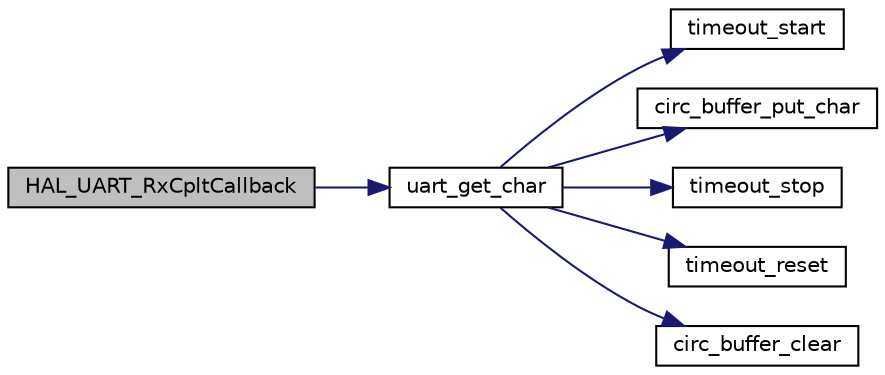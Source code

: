 digraph "HAL_UART_RxCpltCallback"
{
  edge [fontname="Helvetica",fontsize="10",labelfontname="Helvetica",labelfontsize="10"];
  node [fontname="Helvetica",fontsize="10",shape=record];
  rankdir="LR";
  Node12 [label="HAL_UART_RxCpltCallback",height=0.2,width=0.4,color="black", fillcolor="grey75", style="filled", fontcolor="black"];
  Node12 -> Node13 [color="midnightblue",fontsize="10",style="solid",fontname="Helvetica"];
  Node13 [label="uart_get_char",height=0.2,width=0.4,color="black", fillcolor="white", style="filled",URL="$group___u_a_r_t___functions.html#gafa8f9dac5210b9dde4480c5a2e53c1bd",tooltip="Capture character from uart buffer. "];
  Node13 -> Node14 [color="midnightblue",fontsize="10",style="solid",fontname="Helvetica"];
  Node14 [label="timeout_start",height=0.2,width=0.4,color="black", fillcolor="white", style="filled",URL="$group___timeout___functions.html#gaae822db4421521370650c0abb8bfdcd2",tooltip="Start timer and configure apropirate register to timeout opreration. "];
  Node13 -> Node15 [color="midnightblue",fontsize="10",style="solid",fontname="Helvetica"];
  Node15 [label="circ_buffer_put_char",height=0.2,width=0.4,color="black", fillcolor="white", style="filled",URL="$group___buffer___functions.html#ga334ce70427261ea1df018dde9889a679",tooltip="Put character in circular buffer. "];
  Node13 -> Node16 [color="midnightblue",fontsize="10",style="solid",fontname="Helvetica"];
  Node16 [label="timeout_stop",height=0.2,width=0.4,color="black", fillcolor="white", style="filled",URL="$group___timeout___functions.html#ga3538fcacacf2f080aeef19d2817915a2",tooltip="Stop timer and configure apropirate register. "];
  Node13 -> Node17 [color="midnightblue",fontsize="10",style="solid",fontname="Helvetica"];
  Node17 [label="timeout_reset",height=0.2,width=0.4,color="black", fillcolor="white", style="filled",URL="$group___timeout___functions.html#gae26365065c9574f542e6676b81b86806",tooltip="reset timer (ctn register is set to 0) "];
  Node13 -> Node18 [color="midnightblue",fontsize="10",style="solid",fontname="Helvetica"];
  Node18 [label="circ_buffer_clear",height=0.2,width=0.4,color="black", fillcolor="white", style="filled",URL="$group___buffer___functions.html#ga5b404ab87c63d621304270ce477069c8",tooltip="Clear circular buffer. "];
}
